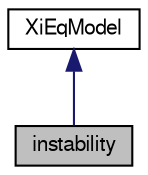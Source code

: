digraph "instability"
{
  bgcolor="transparent";
  edge [fontname="FreeSans",fontsize="10",labelfontname="FreeSans",labelfontsize="10"];
  node [fontname="FreeSans",fontsize="10",shape=record];
  Node0 [label="instability",height=0.2,width=0.4,color="black", fillcolor="grey75", style="filled", fontcolor="black"];
  Node1 -> Node0 [dir="back",color="midnightblue",fontsize="10",style="solid",fontname="FreeSans"];
  Node1 [label="XiEqModel",height=0.2,width=0.4,color="black",URL="$a31866.html",tooltip="Base-class for all XiEq models used by the b-XiEq combustion model. The available models are : basicX..."];
}
